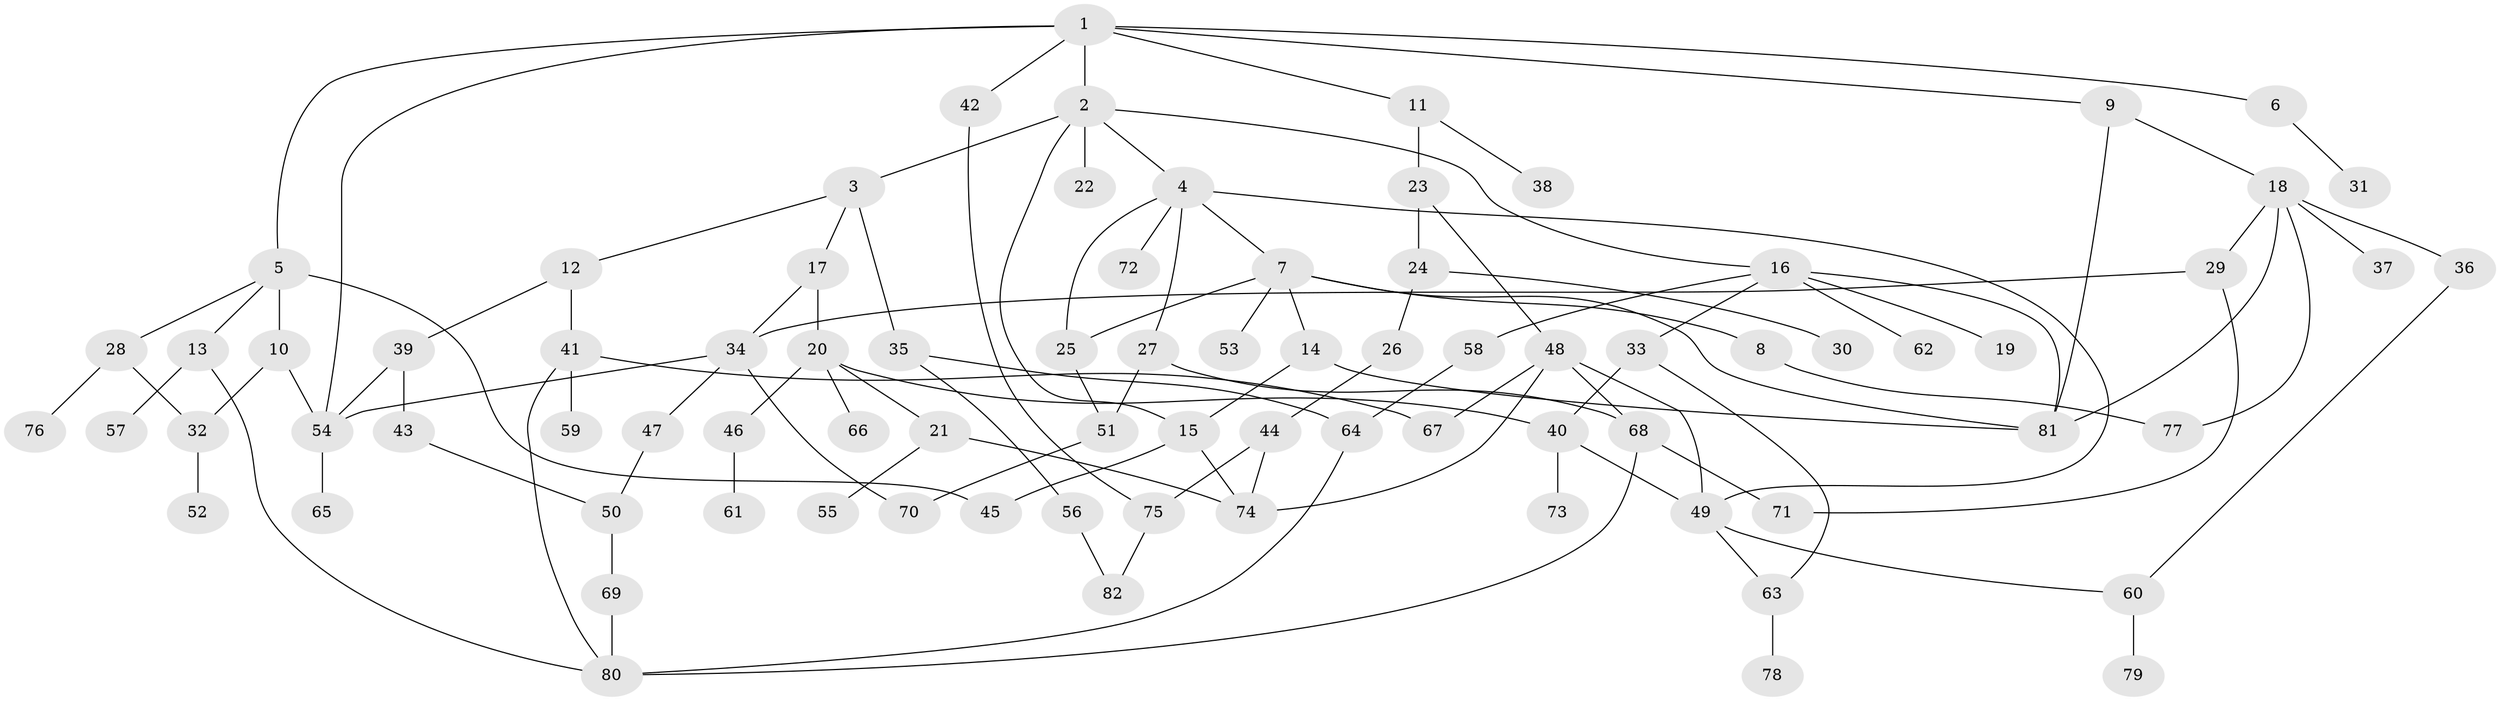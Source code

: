 // Generated by graph-tools (version 1.1) at 2025/34/03/09/25 02:34:14]
// undirected, 82 vertices, 115 edges
graph export_dot {
graph [start="1"]
  node [color=gray90,style=filled];
  1;
  2;
  3;
  4;
  5;
  6;
  7;
  8;
  9;
  10;
  11;
  12;
  13;
  14;
  15;
  16;
  17;
  18;
  19;
  20;
  21;
  22;
  23;
  24;
  25;
  26;
  27;
  28;
  29;
  30;
  31;
  32;
  33;
  34;
  35;
  36;
  37;
  38;
  39;
  40;
  41;
  42;
  43;
  44;
  45;
  46;
  47;
  48;
  49;
  50;
  51;
  52;
  53;
  54;
  55;
  56;
  57;
  58;
  59;
  60;
  61;
  62;
  63;
  64;
  65;
  66;
  67;
  68;
  69;
  70;
  71;
  72;
  73;
  74;
  75;
  76;
  77;
  78;
  79;
  80;
  81;
  82;
  1 -- 2;
  1 -- 5;
  1 -- 6;
  1 -- 9;
  1 -- 11;
  1 -- 42;
  1 -- 54;
  2 -- 3;
  2 -- 4;
  2 -- 16;
  2 -- 22;
  2 -- 15;
  3 -- 12;
  3 -- 17;
  3 -- 35;
  4 -- 7;
  4 -- 27;
  4 -- 72;
  4 -- 25;
  4 -- 49;
  5 -- 10;
  5 -- 13;
  5 -- 28;
  5 -- 45;
  6 -- 31;
  7 -- 8;
  7 -- 14;
  7 -- 25;
  7 -- 53;
  7 -- 81;
  8 -- 77;
  9 -- 18;
  9 -- 81;
  10 -- 54;
  10 -- 32;
  11 -- 23;
  11 -- 38;
  12 -- 39;
  12 -- 41;
  13 -- 57;
  13 -- 80;
  14 -- 15;
  14 -- 81;
  15 -- 74;
  15 -- 45;
  16 -- 19;
  16 -- 33;
  16 -- 58;
  16 -- 62;
  16 -- 81;
  17 -- 20;
  17 -- 34;
  18 -- 29;
  18 -- 36;
  18 -- 37;
  18 -- 77;
  18 -- 81;
  20 -- 21;
  20 -- 40;
  20 -- 46;
  20 -- 66;
  21 -- 55;
  21 -- 74;
  23 -- 24;
  23 -- 48;
  24 -- 26;
  24 -- 30;
  25 -- 51;
  26 -- 44;
  27 -- 68;
  27 -- 51;
  28 -- 32;
  28 -- 76;
  29 -- 34;
  29 -- 71;
  32 -- 52;
  33 -- 40;
  33 -- 63;
  34 -- 47;
  34 -- 70;
  34 -- 54;
  35 -- 56;
  35 -- 64;
  36 -- 60;
  39 -- 43;
  39 -- 54;
  40 -- 49;
  40 -- 73;
  41 -- 59;
  41 -- 80;
  41 -- 67;
  42 -- 75;
  43 -- 50;
  44 -- 75;
  44 -- 74;
  46 -- 61;
  47 -- 50;
  48 -- 67;
  48 -- 49;
  48 -- 74;
  48 -- 68;
  49 -- 60;
  49 -- 63;
  50 -- 69;
  51 -- 70;
  54 -- 65;
  56 -- 82;
  58 -- 64;
  60 -- 79;
  63 -- 78;
  64 -- 80;
  68 -- 71;
  68 -- 80;
  69 -- 80;
  75 -- 82;
}
